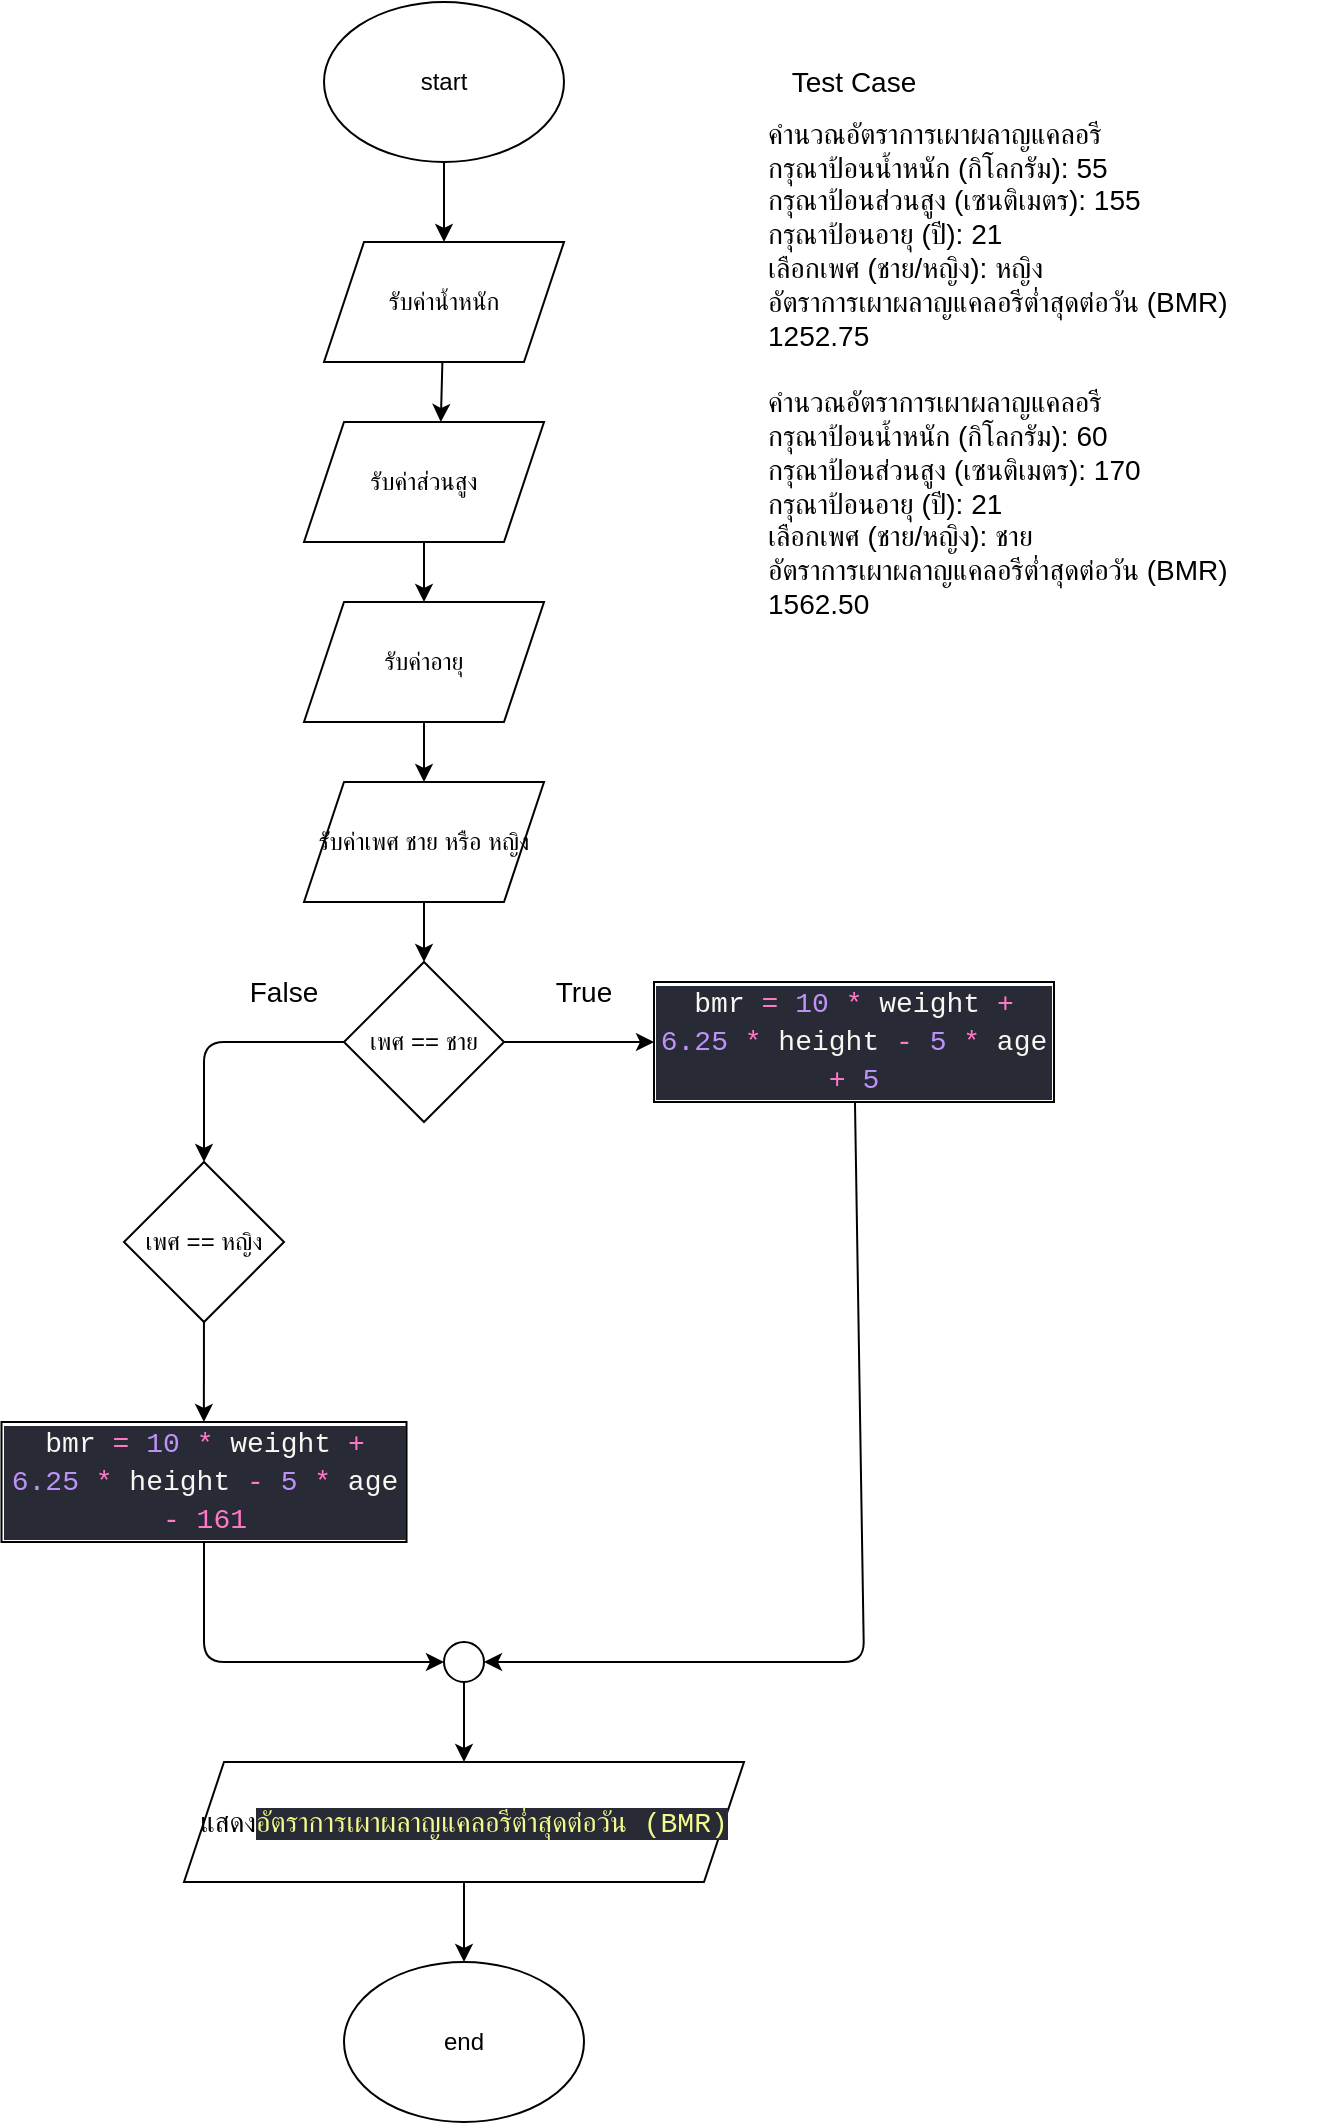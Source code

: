 <mxfile>
    <diagram id="-3kNYAfYRqKYBtlg6Vwt" name="Page-1">
        <mxGraphModel dx="932" dy="278" grid="1" gridSize="10" guides="1" tooltips="1" connect="1" arrows="1" fold="1" page="1" pageScale="1" pageWidth="850" pageHeight="1100" math="0" shadow="0">
            <root>
                <mxCell id="0"/>
                <mxCell id="1" parent="0"/>
                <mxCell id="13" style="edgeStyle=none;html=1;entryX=0.5;entryY=0;entryDx=0;entryDy=0;" edge="1" parent="1" source="2" target="3">
                    <mxGeometry relative="1" as="geometry"/>
                </mxCell>
                <mxCell id="2" value="start" style="ellipse;whiteSpace=wrap;html=1;" vertex="1" parent="1">
                    <mxGeometry x="260" y="20" width="120" height="80" as="geometry"/>
                </mxCell>
                <mxCell id="14" style="edgeStyle=none;html=1;entryX=0.57;entryY=0;entryDx=0;entryDy=0;entryPerimeter=0;" edge="1" parent="1" source="3" target="4">
                    <mxGeometry relative="1" as="geometry"/>
                </mxCell>
                <mxCell id="3" value="รับค่าน้ำหนัก" style="shape=parallelogram;perimeter=parallelogramPerimeter;whiteSpace=wrap;html=1;fixedSize=1;" vertex="1" parent="1">
                    <mxGeometry x="260" y="140" width="120" height="60" as="geometry"/>
                </mxCell>
                <mxCell id="15" style="edgeStyle=none;html=1;entryX=0.5;entryY=0;entryDx=0;entryDy=0;" edge="1" parent="1" source="4" target="5">
                    <mxGeometry relative="1" as="geometry"/>
                </mxCell>
                <mxCell id="4" value="รับค่าส่วนสูง" style="shape=parallelogram;perimeter=parallelogramPerimeter;whiteSpace=wrap;html=1;fixedSize=1;" vertex="1" parent="1">
                    <mxGeometry x="250" y="230" width="120" height="60" as="geometry"/>
                </mxCell>
                <mxCell id="16" style="edgeStyle=none;html=1;" edge="1" parent="1" source="5" target="7">
                    <mxGeometry relative="1" as="geometry"/>
                </mxCell>
                <mxCell id="5" value="รับค่าอายุ" style="shape=parallelogram;perimeter=parallelogramPerimeter;whiteSpace=wrap;html=1;fixedSize=1;" vertex="1" parent="1">
                    <mxGeometry x="250" y="320" width="120" height="60" as="geometry"/>
                </mxCell>
                <mxCell id="17" style="edgeStyle=none;html=1;entryX=0.5;entryY=0;entryDx=0;entryDy=0;" edge="1" parent="1" source="7" target="8">
                    <mxGeometry relative="1" as="geometry"/>
                </mxCell>
                <mxCell id="7" value="รับค่าเพศ ชาย หรือ หญิง" style="shape=parallelogram;perimeter=parallelogramPerimeter;whiteSpace=wrap;html=1;fixedSize=1;" vertex="1" parent="1">
                    <mxGeometry x="250" y="410" width="120" height="60" as="geometry"/>
                </mxCell>
                <mxCell id="12" style="edgeStyle=none;html=1;entryX=0;entryY=0.5;entryDx=0;entryDy=0;" edge="1" parent="1" source="8" target="9">
                    <mxGeometry relative="1" as="geometry"/>
                </mxCell>
                <mxCell id="18" style="edgeStyle=none;html=1;entryX=0.5;entryY=0;entryDx=0;entryDy=0;" edge="1" parent="1" source="8" target="10">
                    <mxGeometry relative="1" as="geometry">
                        <Array as="points">
                            <mxPoint x="200" y="540"/>
                        </Array>
                    </mxGeometry>
                </mxCell>
                <mxCell id="8" value="เพศ == ชาย" style="rhombus;whiteSpace=wrap;html=1;" vertex="1" parent="1">
                    <mxGeometry x="270" y="500" width="80" height="80" as="geometry"/>
                </mxCell>
                <mxCell id="23" style="edgeStyle=none;html=1;entryX=1;entryY=0.5;entryDx=0;entryDy=0;fontSize=14;" edge="1" parent="1" source="9" target="21">
                    <mxGeometry relative="1" as="geometry">
                        <Array as="points">
                            <mxPoint x="530" y="850"/>
                        </Array>
                    </mxGeometry>
                </mxCell>
                <mxCell id="9" value="&lt;div style=&quot;color: rgb(248, 248, 242); background-color: rgb(40, 42, 54); font-family: Consolas, &amp;quot;Courier New&amp;quot;, monospace; font-size: 14px; line-height: 19px;&quot;&gt;&lt;span style=&quot;&quot;&gt;bmr&lt;/span&gt;&lt;span style=&quot;&quot;&gt; &lt;/span&gt;&lt;span style=&quot;color: rgb(255, 121, 198);&quot;&gt;=&amp;nbsp;&lt;/span&gt;&lt;span style=&quot;color: #bd93f9;&quot;&gt;10&lt;/span&gt; &lt;span style=&quot;color: #ff79c6;&quot;&gt;*&lt;/span&gt; weight &lt;span style=&quot;color: #ff79c6;&quot;&gt;+&lt;/span&gt; &lt;span style=&quot;color: #bd93f9;&quot;&gt;6.25&lt;/span&gt; &lt;span style=&quot;color: #ff79c6;&quot;&gt;*&lt;/span&gt; height &lt;span style=&quot;color: #ff79c6;&quot;&gt;-&lt;/span&gt; &lt;span style=&quot;color: #bd93f9;&quot;&gt;5&lt;/span&gt; &lt;span style=&quot;color: #ff79c6;&quot;&gt;*&lt;/span&gt; age &lt;span style=&quot;color: #ff79c6;&quot;&gt;+&lt;/span&gt; &lt;span style=&quot;color: #bd93f9;&quot;&gt;5&lt;/span&gt;&lt;/div&gt;" style="rounded=0;whiteSpace=wrap;html=1;" vertex="1" parent="1">
                    <mxGeometry x="425" y="510" width="200" height="60" as="geometry"/>
                </mxCell>
                <mxCell id="19" style="edgeStyle=none;html=1;entryX=0.324;entryY=0;entryDx=0;entryDy=0;entryPerimeter=0;" edge="1" parent="1" source="10">
                    <mxGeometry relative="1" as="geometry">
                        <mxPoint x="199.94" y="730" as="targetPoint"/>
                    </mxGeometry>
                </mxCell>
                <mxCell id="10" value="เพศ == หญิง" style="rhombus;whiteSpace=wrap;html=1;" vertex="1" parent="1">
                    <mxGeometry x="160" y="600" width="80" height="80" as="geometry"/>
                </mxCell>
                <mxCell id="22" style="edgeStyle=none;html=1;entryX=0;entryY=0.5;entryDx=0;entryDy=0;fontSize=14;exitX=0.5;exitY=1;exitDx=0;exitDy=0;" edge="1" parent="1" source="11" target="21">
                    <mxGeometry relative="1" as="geometry">
                        <mxPoint x="231.667" y="790" as="sourcePoint"/>
                        <Array as="points">
                            <mxPoint x="200" y="850"/>
                        </Array>
                    </mxGeometry>
                </mxCell>
                <mxCell id="11" value="&lt;div style=&quot;background-color: rgb(40, 42, 54); font-family: Consolas, &amp;quot;Courier New&amp;quot;, monospace; font-size: 14px; line-height: 19px;&quot;&gt;&lt;span style=&quot;color: rgb(248, 248, 242);&quot;&gt;bmr&lt;/span&gt;&lt;span style=&quot;color: rgb(248, 248, 242);&quot;&gt; &lt;/span&gt;&lt;span style=&quot;color: rgb(255, 121, 198);&quot;&gt;=&amp;nbsp;&lt;/span&gt;&lt;span style=&quot;color: rgb(248, 248, 242);&quot;&gt;&lt;span style=&quot;color: #bd93f9;&quot;&gt;10&lt;/span&gt; &lt;span style=&quot;color: #ff79c6;&quot;&gt;*&lt;/span&gt; weight &lt;span style=&quot;color: #ff79c6;&quot;&gt;+&lt;/span&gt; &lt;span style=&quot;color: #bd93f9;&quot;&gt;6.25&lt;/span&gt; &lt;span style=&quot;color: #ff79c6;&quot;&gt;*&lt;/span&gt; height &lt;span style=&quot;color: #ff79c6;&quot;&gt;-&lt;/span&gt; &lt;span style=&quot;color: #bd93f9;&quot;&gt;5&lt;/span&gt; &lt;span style=&quot;color: #ff79c6;&quot;&gt;*&lt;/span&gt; age &lt;/span&gt;&lt;font color=&quot;#ff79c6&quot;&gt;- 161&lt;/font&gt;&lt;/div&gt;" style="rounded=0;whiteSpace=wrap;html=1;" vertex="1" parent="1">
                    <mxGeometry x="98.75" y="730" width="202.5" height="60" as="geometry"/>
                </mxCell>
                <mxCell id="26" style="edgeStyle=none;html=1;entryX=0.5;entryY=0;entryDx=0;entryDy=0;fontSize=14;" edge="1" parent="1" source="20" target="25">
                    <mxGeometry relative="1" as="geometry"/>
                </mxCell>
                <mxCell id="20" value="&lt;font style=&quot;font-size: 14px;&quot;&gt;แสดง&lt;/font&gt;&lt;span style=&quot;color: rgb(241, 250, 140); background-color: rgb(40, 42, 54); font-family: Consolas, &amp;quot;Courier New&amp;quot;, monospace; font-size: 14px;&quot;&gt;อัตราการเผาผลาญแคลอรีต่ำสุดต่อวัน (BMR)&lt;/span&gt;" style="shape=parallelogram;perimeter=parallelogramPerimeter;whiteSpace=wrap;html=1;fixedSize=1;" vertex="1" parent="1">
                    <mxGeometry x="190" y="900" width="280" height="60" as="geometry"/>
                </mxCell>
                <mxCell id="24" style="edgeStyle=none;html=1;entryX=0.5;entryY=0;entryDx=0;entryDy=0;fontSize=14;" edge="1" parent="1" source="21" target="20">
                    <mxGeometry relative="1" as="geometry"/>
                </mxCell>
                <mxCell id="21" value="" style="ellipse;whiteSpace=wrap;html=1;aspect=fixed;fontSize=14;" vertex="1" parent="1">
                    <mxGeometry x="320" y="840" width="20" height="20" as="geometry"/>
                </mxCell>
                <mxCell id="25" value="end" style="ellipse;whiteSpace=wrap;html=1;" vertex="1" parent="1">
                    <mxGeometry x="270" y="1000" width="120" height="80" as="geometry"/>
                </mxCell>
                <mxCell id="27" value="True" style="text;html=1;strokeColor=none;fillColor=none;align=center;verticalAlign=middle;whiteSpace=wrap;rounded=0;fontSize=14;" vertex="1" parent="1">
                    <mxGeometry x="360" y="500" width="60" height="30" as="geometry"/>
                </mxCell>
                <mxCell id="28" value="False" style="text;html=1;strokeColor=none;fillColor=none;align=center;verticalAlign=middle;whiteSpace=wrap;rounded=0;fontSize=14;" vertex="1" parent="1">
                    <mxGeometry x="210" y="500" width="60" height="30" as="geometry"/>
                </mxCell>
                <mxCell id="30" value="Test Case" style="text;html=1;strokeColor=none;fillColor=none;align=center;verticalAlign=middle;whiteSpace=wrap;rounded=0;fontSize=14;" vertex="1" parent="1">
                    <mxGeometry x="470" y="45" width="110" height="30" as="geometry"/>
                </mxCell>
                <mxCell id="31" value="&lt;div&gt;คำนวณอัตราการเผาผลาญแคลอรี&lt;/div&gt;&lt;div&gt;กรุณาป้อนน้ำหนัก (กิโลกรัม): 55&lt;/div&gt;&lt;div&gt;กรุณาป้อนส่วนสูง (เซนติเมตร): 155&lt;/div&gt;&lt;div&gt;กรุณาป้อนอายุ (ปี): 21&lt;/div&gt;&lt;div&gt;เลือกเพศ (ชาย/หญิง): หญิง&lt;/div&gt;&lt;div&gt;อัตราการเผาผลาญแคลอรีต่ำสุดต่อวัน (BMR) 1252.75&lt;/div&gt;&lt;div&gt;&lt;br&gt;&lt;/div&gt;&lt;div&gt;&lt;div&gt;คำนวณอัตราการเผาผลาญแคลอรี&lt;/div&gt;&lt;div&gt;กรุณาป้อนน้ำหนัก (กิโลกรัม): 60&lt;/div&gt;&lt;div&gt;กรุณาป้อนส่วนสูง (เซนติเมตร): 170&lt;/div&gt;&lt;div&gt;กรุณาป้อนอายุ (ปี): 21&lt;/div&gt;&lt;div&gt;เลือกเพศ (ชาย/หญิง): ชาย&lt;/div&gt;&lt;div&gt;อัตราการเผาผลาญแคลอรีต่ำสุดต่อวัน (BMR) 1562.50&lt;/div&gt;&lt;/div&gt;&lt;div&gt;&lt;br&gt;&lt;/div&gt;&lt;div&gt;&lt;br&gt;&lt;/div&gt;" style="text;html=1;strokeColor=none;fillColor=none;align=left;verticalAlign=middle;whiteSpace=wrap;rounded=0;fontSize=14;" vertex="1" parent="1">
                    <mxGeometry x="480" y="45" width="280" height="350" as="geometry"/>
                </mxCell>
            </root>
        </mxGraphModel>
    </diagram>
</mxfile>